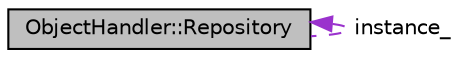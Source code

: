 digraph "ObjectHandler::Repository"
{
  edge [fontname="Helvetica",fontsize="10",labelfontname="Helvetica",labelfontsize="10"];
  node [fontname="Helvetica",fontsize="10",shape=record];
  Node2 [label="ObjectHandler::Repository",height=0.2,width=0.4,color="black", fillcolor="grey75", style="filled", fontcolor="black"];
  Node2 -> Node2 [dir="back",color="darkorchid3",fontsize="10",style="dashed",label=" instance_" ,fontname="Helvetica"];
}
